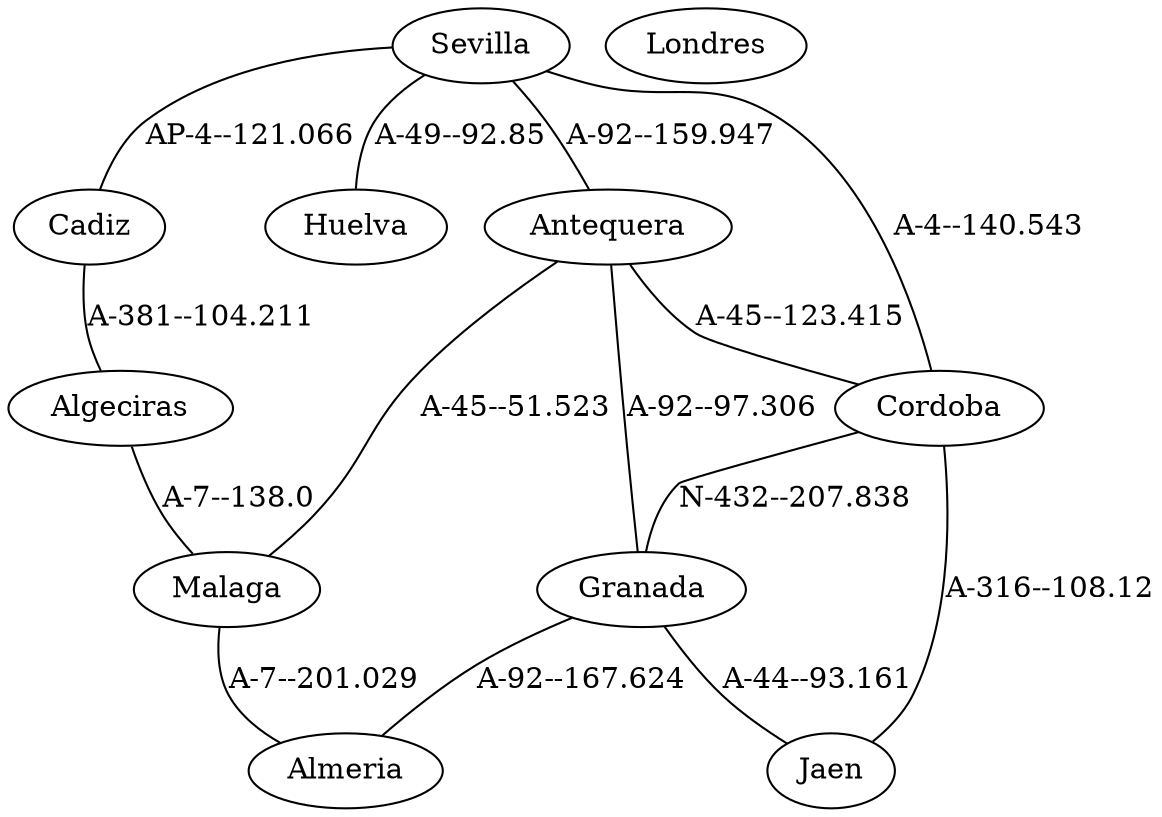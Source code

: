 strict graph G {
  1 [ label="Sevilla" ];
  2 [ label="Cadiz" ];
  3 [ label="Huelva" ];
  4 [ label="Cordoba" ];
  5 [ label="Malaga" ];
  6 [ label="Antequera" ];
  7 [ label="Almeria" ];
  8 [ label="Granada" ];
  9 [ label="Jaen" ];
  10 [ label="Algeciras" ];
  11 [ label="Londres" ];
  1 -- 3 [ label="A-49--92.85" ];
  1 -- 4 [ label="A-4--140.543" ];
  1 -- 2 [ label="AP-4--121.066" ];
  1 -- 6 [ label="A-92--159.947" ];
  6 -- 8 [ label="A-92--97.306" ];
  6 -- 5 [ label="A-45--51.523" ];
  6 -- 4 [ label="A-45--123.415" ];
  5 -- 7 [ label="A-7--201.029" ];
  4 -- 9 [ label="A-316--108.12" ];
  4 -- 8 [ label="N-432--207.838" ];
  8 -- 7 [ label="A-92--167.624" ];
  8 -- 9 [ label="A-44--93.161" ];
  2 -- 10 [ label="A-381--104.211" ];
  10 -- 5 [ label="A-7--138.0" ];
}
